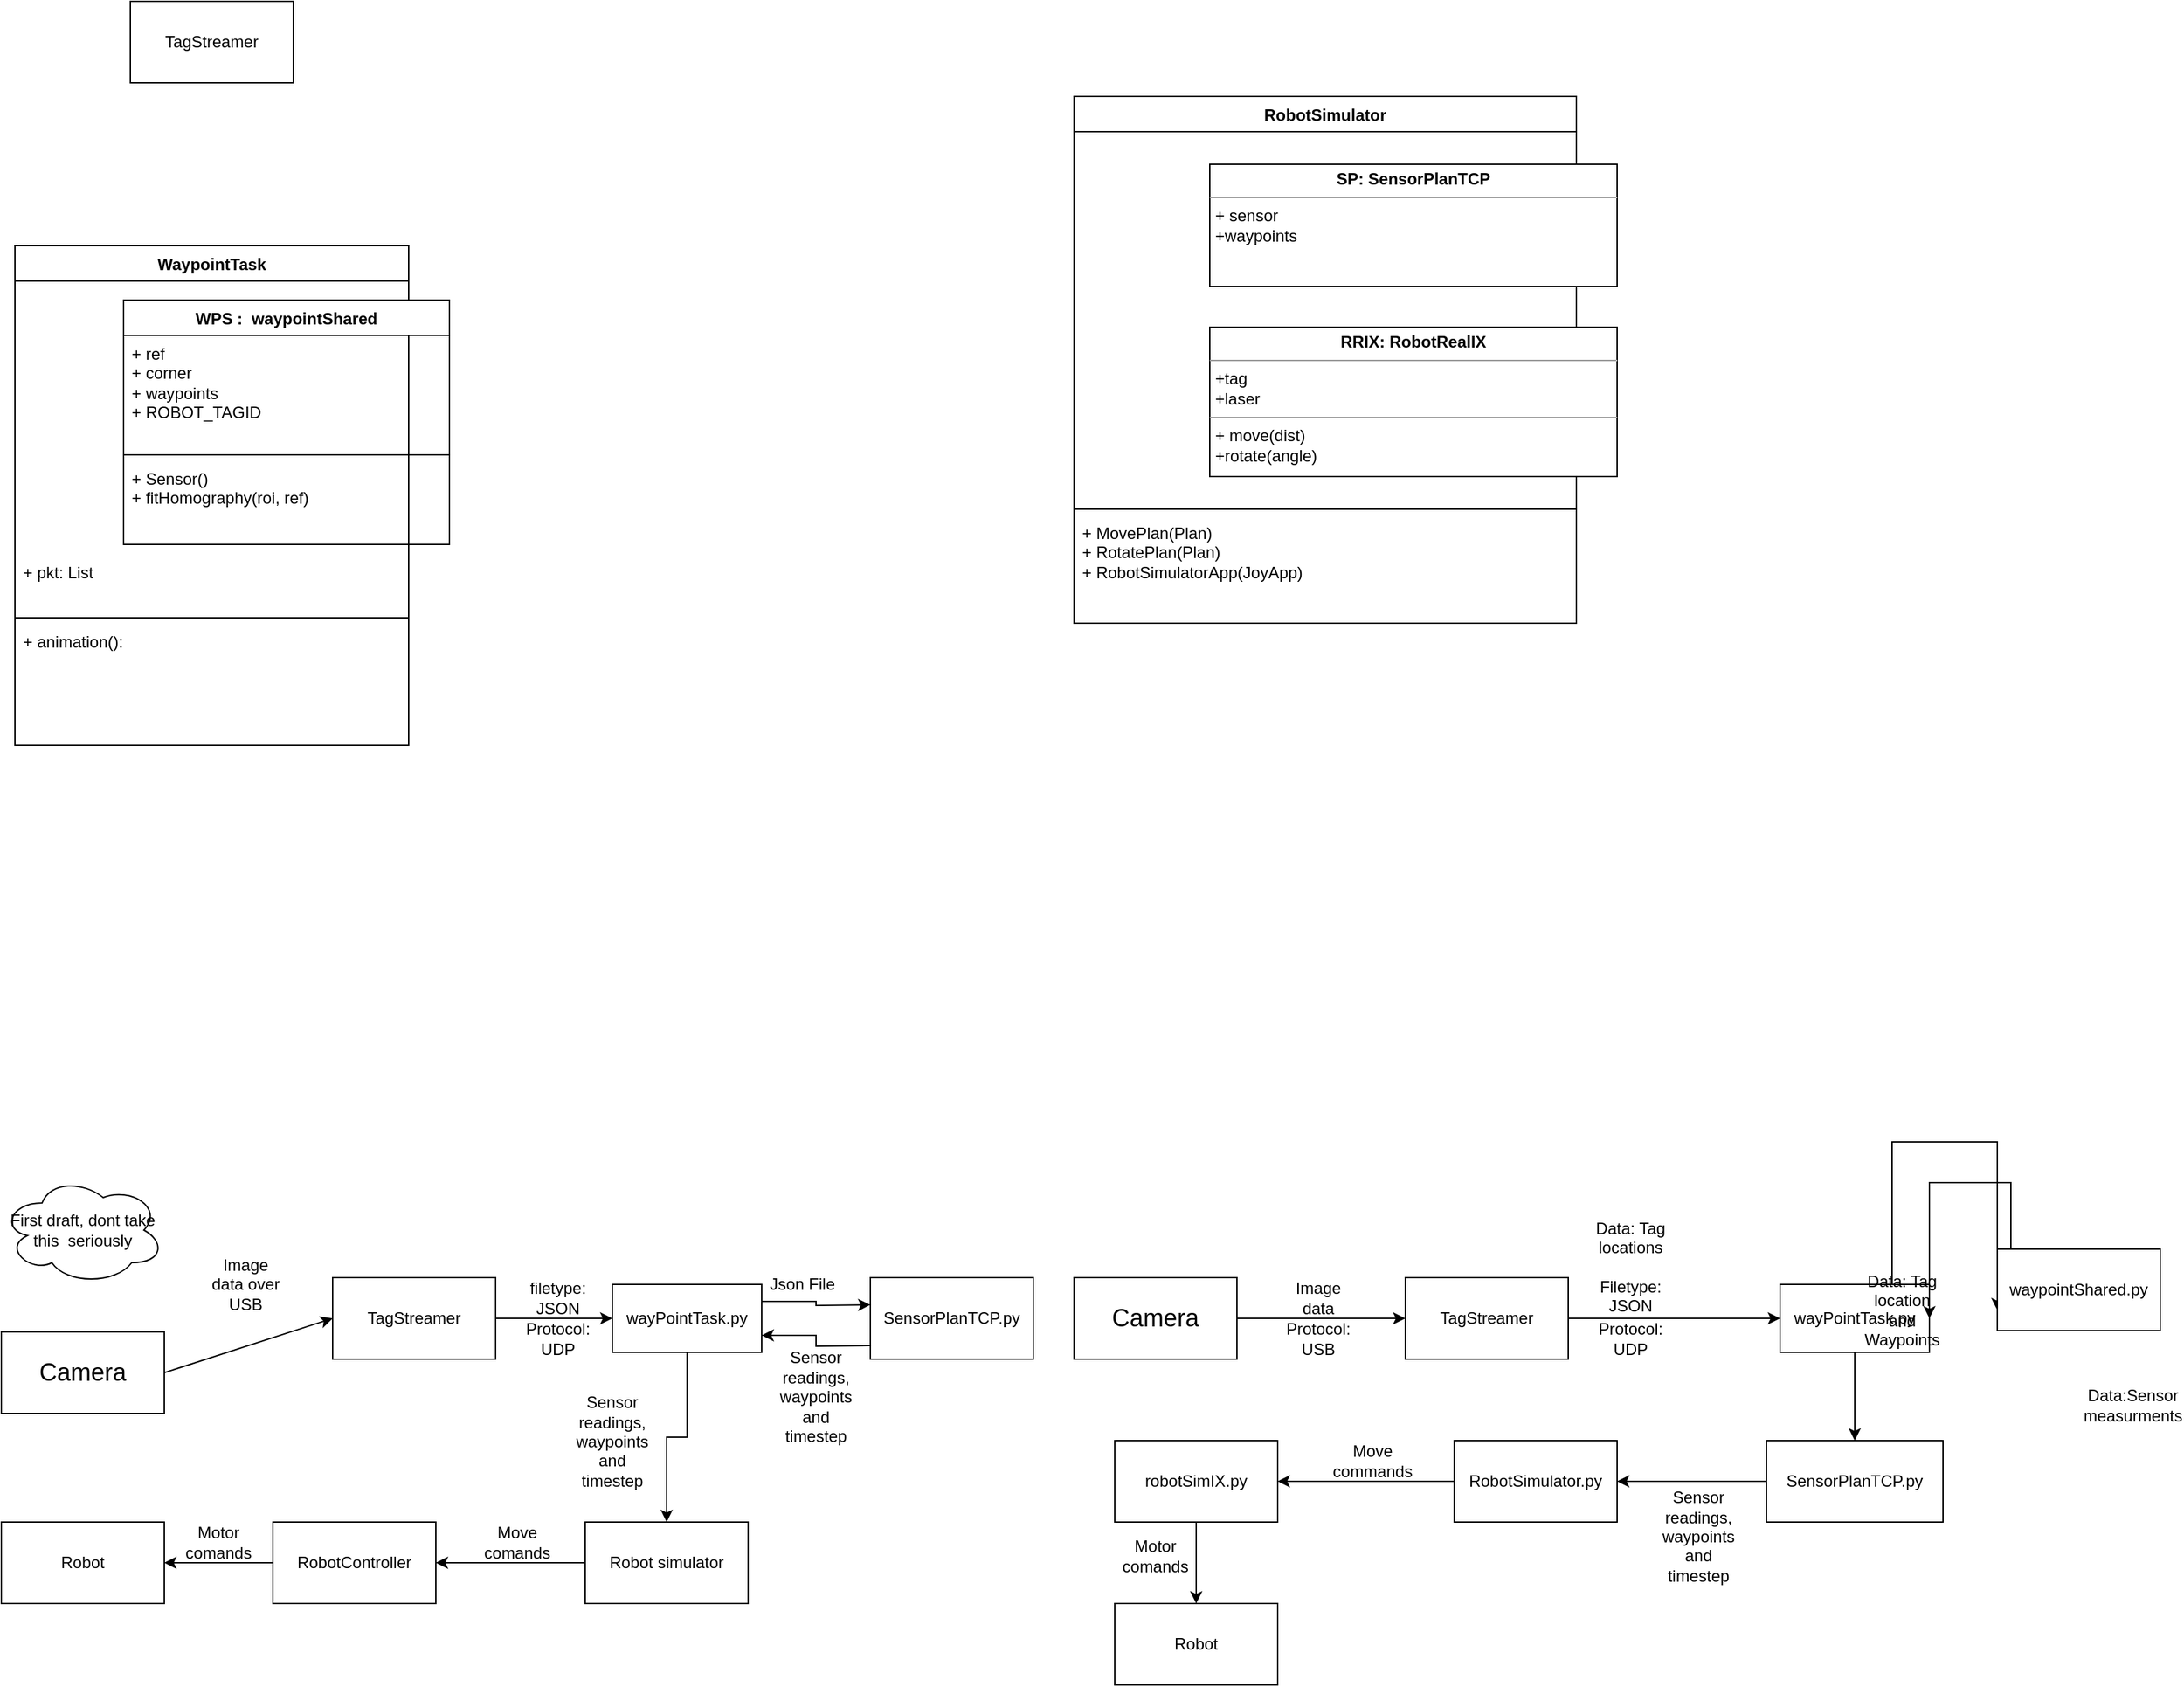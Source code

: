 <mxfile version="21.1.5" type="github">
  <diagram id="C5RBs43oDa-KdzZeNtuy" name="Page-1">
    <mxGraphModel dx="2074" dy="1051" grid="1" gridSize="10" guides="1" tooltips="1" connect="1" arrows="1" fold="1" page="1" pageScale="1" pageWidth="827" pageHeight="1169" math="0" shadow="0">
      <root>
        <mxCell id="WIyWlLk6GJQsqaUBKTNV-0" />
        <mxCell id="WIyWlLk6GJQsqaUBKTNV-1" parent="WIyWlLk6GJQsqaUBKTNV-0" />
        <mxCell id="fE6lvDuynH4iJYTWv04c-0" value="&lt;font style=&quot;font-size: 18px;&quot;&gt;Camera&lt;/font&gt;" style="rounded=0;whiteSpace=wrap;html=1;" parent="WIyWlLk6GJQsqaUBKTNV-1" vertex="1">
          <mxGeometry x="830" y="1060" width="120" height="60" as="geometry" />
        </mxCell>
        <mxCell id="fE6lvDuynH4iJYTWv04c-6" style="edgeStyle=orthogonalEdgeStyle;rounded=0;orthogonalLoop=1;jettySize=auto;html=1;" parent="WIyWlLk6GJQsqaUBKTNV-1" source="fE6lvDuynH4iJYTWv04c-1" target="fE6lvDuynH4iJYTWv04c-5" edge="1">
          <mxGeometry relative="1" as="geometry" />
        </mxCell>
        <mxCell id="fE6lvDuynH4iJYTWv04c-1" value="TagStreamer" style="rounded=0;whiteSpace=wrap;html=1;" parent="WIyWlLk6GJQsqaUBKTNV-1" vertex="1">
          <mxGeometry x="1074" y="1060" width="120" height="60" as="geometry" />
        </mxCell>
        <mxCell id="fE6lvDuynH4iJYTWv04c-2" value="" style="endArrow=classic;html=1;rounded=0;entryX=0;entryY=0.5;entryDx=0;entryDy=0;exitX=1;exitY=0.5;exitDx=0;exitDy=0;" parent="WIyWlLk6GJQsqaUBKTNV-1" source="fE6lvDuynH4iJYTWv04c-0" target="fE6lvDuynH4iJYTWv04c-1" edge="1">
          <mxGeometry width="50" height="50" relative="1" as="geometry">
            <mxPoint x="960" y="1110" as="sourcePoint" />
            <mxPoint x="1010" y="1060" as="targetPoint" />
          </mxGeometry>
        </mxCell>
        <mxCell id="fE6lvDuynH4iJYTWv04c-3" value="Image data" style="text;html=1;strokeColor=none;fillColor=none;align=center;verticalAlign=middle;whiteSpace=wrap;rounded=0;" parent="WIyWlLk6GJQsqaUBKTNV-1" vertex="1">
          <mxGeometry x="980" y="1060" width="60" height="30" as="geometry" />
        </mxCell>
        <mxCell id="fE6lvDuynH4iJYTWv04c-53" style="edgeStyle=orthogonalEdgeStyle;rounded=0;orthogonalLoop=1;jettySize=auto;html=1;exitX=0.75;exitY=0;exitDx=0;exitDy=0;entryX=0;entryY=0.75;entryDx=0;entryDy=0;" parent="WIyWlLk6GJQsqaUBKTNV-1" source="fE6lvDuynH4iJYTWv04c-5" target="fE6lvDuynH4iJYTWv04c-9" edge="1">
          <mxGeometry relative="1" as="geometry">
            <Array as="points">
              <mxPoint x="1433" y="960" />
              <mxPoint x="1510" y="960" />
            </Array>
          </mxGeometry>
        </mxCell>
        <mxCell id="fE6lvDuynH4iJYTWv04c-55" style="edgeStyle=orthogonalEdgeStyle;rounded=0;orthogonalLoop=1;jettySize=auto;html=1;" parent="WIyWlLk6GJQsqaUBKTNV-1" source="fE6lvDuynH4iJYTWv04c-5" target="fE6lvDuynH4iJYTWv04c-52" edge="1">
          <mxGeometry relative="1" as="geometry" />
        </mxCell>
        <mxCell id="fE6lvDuynH4iJYTWv04c-5" value="&lt;div&gt;wayPointTask.py&lt;/div&gt;" style="html=1;whiteSpace=wrap;" parent="WIyWlLk6GJQsqaUBKTNV-1" vertex="1">
          <mxGeometry x="1350" y="1065" width="110" height="50" as="geometry" />
        </mxCell>
        <mxCell id="fE6lvDuynH4iJYTWv04c-7" value="&lt;div&gt;&lt;br&gt;&lt;/div&gt;&lt;div&gt;Data: Tag locations&lt;/div&gt;&lt;div&gt;&lt;br&gt;&lt;/div&gt;&lt;div&gt;Filetype: JSON&lt;br&gt;&lt;/div&gt;" style="text;html=1;strokeColor=none;fillColor=none;align=center;verticalAlign=middle;whiteSpace=wrap;rounded=0;" parent="WIyWlLk6GJQsqaUBKTNV-1" vertex="1">
          <mxGeometry x="1210" y="1010" width="60" height="70" as="geometry" />
        </mxCell>
        <mxCell id="fE6lvDuynH4iJYTWv04c-8" value="Protocol: UDP" style="text;html=1;strokeColor=none;fillColor=none;align=center;verticalAlign=middle;whiteSpace=wrap;rounded=0;" parent="WIyWlLk6GJQsqaUBKTNV-1" vertex="1">
          <mxGeometry x="1210" y="1090" width="60" height="30" as="geometry" />
        </mxCell>
        <mxCell id="fE6lvDuynH4iJYTWv04c-54" style="edgeStyle=orthogonalEdgeStyle;rounded=0;orthogonalLoop=1;jettySize=auto;html=1;entryX=1;entryY=0.5;entryDx=0;entryDy=0;" parent="WIyWlLk6GJQsqaUBKTNV-1" source="fE6lvDuynH4iJYTWv04c-9" target="fE6lvDuynH4iJYTWv04c-5" edge="1">
          <mxGeometry relative="1" as="geometry">
            <Array as="points">
              <mxPoint x="1520" y="990" />
              <mxPoint x="1460" y="990" />
            </Array>
          </mxGeometry>
        </mxCell>
        <mxCell id="fE6lvDuynH4iJYTWv04c-9" value="waypointShared.py" style="rounded=0;whiteSpace=wrap;html=1;" parent="WIyWlLk6GJQsqaUBKTNV-1" vertex="1">
          <mxGeometry x="1510" y="1039" width="120" height="60" as="geometry" />
        </mxCell>
        <mxCell id="fE6lvDuynH4iJYTWv04c-13" value="Data: Tag location and Waypoints" style="text;html=1;strokeColor=none;fillColor=none;align=center;verticalAlign=middle;whiteSpace=wrap;rounded=0;" parent="WIyWlLk6GJQsqaUBKTNV-1" vertex="1">
          <mxGeometry x="1410" y="1069" width="60" height="30" as="geometry" />
        </mxCell>
        <mxCell id="fE6lvDuynH4iJYTWv04c-14" value="Data:Sensor measurments" style="text;html=1;strokeColor=none;fillColor=none;align=center;verticalAlign=middle;whiteSpace=wrap;rounded=0;" parent="WIyWlLk6GJQsqaUBKTNV-1" vertex="1">
          <mxGeometry x="1580" y="1139" width="60" height="30" as="geometry" />
        </mxCell>
        <mxCell id="fE6lvDuynH4iJYTWv04c-24" style="edgeStyle=orthogonalEdgeStyle;rounded=0;orthogonalLoop=1;jettySize=auto;html=1;exitX=0;exitY=0.5;exitDx=0;exitDy=0;entryX=1;entryY=0.5;entryDx=0;entryDy=0;" parent="WIyWlLk6GJQsqaUBKTNV-1" source="fE6lvDuynH4iJYTWv04c-16" target="fE6lvDuynH4iJYTWv04c-19" edge="1">
          <mxGeometry relative="1" as="geometry" />
        </mxCell>
        <mxCell id="fE6lvDuynH4iJYTWv04c-16" value="RobotSimulator.py" style="rounded=0;whiteSpace=wrap;html=1;" parent="WIyWlLk6GJQsqaUBKTNV-1" vertex="1">
          <mxGeometry x="1110" y="1180" width="120" height="60" as="geometry" />
        </mxCell>
        <mxCell id="fE6lvDuynH4iJYTWv04c-18" value="&lt;div&gt;Sensor readings, waypoints and timestep&lt;/div&gt;&lt;div&gt;&lt;br&gt;&lt;br&gt;&lt;/div&gt;" style="text;html=1;strokeColor=none;fillColor=none;align=center;verticalAlign=middle;whiteSpace=wrap;rounded=0;" parent="WIyWlLk6GJQsqaUBKTNV-1" vertex="1">
          <mxGeometry x="1260" y="1250" width="60" height="30" as="geometry" />
        </mxCell>
        <mxCell id="fE6lvDuynH4iJYTWv04c-61" style="edgeStyle=orthogonalEdgeStyle;rounded=0;orthogonalLoop=1;jettySize=auto;html=1;exitX=0.5;exitY=1;exitDx=0;exitDy=0;" parent="WIyWlLk6GJQsqaUBKTNV-1" source="fE6lvDuynH4iJYTWv04c-19" target="fE6lvDuynH4iJYTWv04c-21" edge="1">
          <mxGeometry relative="1" as="geometry" />
        </mxCell>
        <mxCell id="fE6lvDuynH4iJYTWv04c-19" value="robotSimIX.py" style="rounded=0;whiteSpace=wrap;html=1;" parent="WIyWlLk6GJQsqaUBKTNV-1" vertex="1">
          <mxGeometry x="860" y="1180" width="120" height="60" as="geometry" />
        </mxCell>
        <mxCell id="fE6lvDuynH4iJYTWv04c-21" value="Robot" style="rounded=0;whiteSpace=wrap;html=1;" parent="WIyWlLk6GJQsqaUBKTNV-1" vertex="1">
          <mxGeometry x="860" y="1300" width="120" height="60" as="geometry" />
        </mxCell>
        <mxCell id="fE6lvDuynH4iJYTWv04c-26" value="Move commands" style="text;html=1;strokeColor=none;fillColor=none;align=center;verticalAlign=middle;whiteSpace=wrap;rounded=0;" parent="WIyWlLk6GJQsqaUBKTNV-1" vertex="1">
          <mxGeometry x="1020" y="1180" width="60" height="30" as="geometry" />
        </mxCell>
        <mxCell id="fE6lvDuynH4iJYTWv04c-27" value="Motor comands" style="text;html=1;strokeColor=none;fillColor=none;align=center;verticalAlign=middle;whiteSpace=wrap;rounded=0;" parent="WIyWlLk6GJQsqaUBKTNV-1" vertex="1">
          <mxGeometry x="860" y="1250" width="60" height="30" as="geometry" />
        </mxCell>
        <mxCell id="fE6lvDuynH4iJYTWv04c-28" value="&lt;font style=&quot;font-size: 18px;&quot;&gt;Camera&lt;/font&gt;" style="rounded=0;whiteSpace=wrap;html=1;" parent="WIyWlLk6GJQsqaUBKTNV-1" vertex="1">
          <mxGeometry x="40" y="1100" width="120" height="60" as="geometry" />
        </mxCell>
        <mxCell id="fE6lvDuynH4iJYTWv04c-29" style="edgeStyle=orthogonalEdgeStyle;rounded=0;orthogonalLoop=1;jettySize=auto;html=1;" parent="WIyWlLk6GJQsqaUBKTNV-1" source="fE6lvDuynH4iJYTWv04c-30" target="fE6lvDuynH4iJYTWv04c-35" edge="1">
          <mxGeometry relative="1" as="geometry" />
        </mxCell>
        <mxCell id="fE6lvDuynH4iJYTWv04c-30" value="TagStreamer" style="rounded=0;whiteSpace=wrap;html=1;" parent="WIyWlLk6GJQsqaUBKTNV-1" vertex="1">
          <mxGeometry x="284" y="1060" width="120" height="60" as="geometry" />
        </mxCell>
        <mxCell id="fE6lvDuynH4iJYTWv04c-31" value="" style="endArrow=classic;html=1;rounded=0;entryX=0;entryY=0.5;entryDx=0;entryDy=0;exitX=1;exitY=0.5;exitDx=0;exitDy=0;" parent="WIyWlLk6GJQsqaUBKTNV-1" source="fE6lvDuynH4iJYTWv04c-28" target="fE6lvDuynH4iJYTWv04c-30" edge="1">
          <mxGeometry width="50" height="50" relative="1" as="geometry">
            <mxPoint x="170" y="1110" as="sourcePoint" />
            <mxPoint x="220" y="1060" as="targetPoint" />
          </mxGeometry>
        </mxCell>
        <mxCell id="fE6lvDuynH4iJYTWv04c-32" value="Image data over USB" style="text;html=1;strokeColor=none;fillColor=none;align=center;verticalAlign=middle;whiteSpace=wrap;rounded=0;" parent="WIyWlLk6GJQsqaUBKTNV-1" vertex="1">
          <mxGeometry x="190" y="1050" width="60" height="30" as="geometry" />
        </mxCell>
        <mxCell id="fE6lvDuynH4iJYTWv04c-33" style="edgeStyle=orthogonalEdgeStyle;rounded=0;orthogonalLoop=1;jettySize=auto;html=1;exitX=1;exitY=0.25;exitDx=0;exitDy=0;entryX=0;entryY=0.25;entryDx=0;entryDy=0;" parent="WIyWlLk6GJQsqaUBKTNV-1" source="fE6lvDuynH4iJYTWv04c-35" edge="1">
          <mxGeometry relative="1" as="geometry">
            <mxPoint x="680" y="1080" as="targetPoint" />
          </mxGeometry>
        </mxCell>
        <mxCell id="fE6lvDuynH4iJYTWv04c-34" style="edgeStyle=orthogonalEdgeStyle;rounded=0;orthogonalLoop=1;jettySize=auto;html=1;entryX=0.5;entryY=0;entryDx=0;entryDy=0;" parent="WIyWlLk6GJQsqaUBKTNV-1" source="fE6lvDuynH4iJYTWv04c-35" target="fE6lvDuynH4iJYTWv04c-43" edge="1">
          <mxGeometry relative="1" as="geometry" />
        </mxCell>
        <mxCell id="fE6lvDuynH4iJYTWv04c-35" value="&lt;div&gt;wayPointTask.py&lt;/div&gt;" style="html=1;whiteSpace=wrap;" parent="WIyWlLk6GJQsqaUBKTNV-1" vertex="1">
          <mxGeometry x="490" y="1065" width="110" height="50" as="geometry" />
        </mxCell>
        <mxCell id="fE6lvDuynH4iJYTWv04c-36" value="filetype: JSON" style="text;html=1;strokeColor=none;fillColor=none;align=center;verticalAlign=middle;whiteSpace=wrap;rounded=0;" parent="WIyWlLk6GJQsqaUBKTNV-1" vertex="1">
          <mxGeometry x="420" y="1060" width="60" height="30" as="geometry" />
        </mxCell>
        <mxCell id="fE6lvDuynH4iJYTWv04c-37" value="Protocol: UDP" style="text;html=1;strokeColor=none;fillColor=none;align=center;verticalAlign=middle;whiteSpace=wrap;rounded=0;" parent="WIyWlLk6GJQsqaUBKTNV-1" vertex="1">
          <mxGeometry x="420" y="1090" width="60" height="30" as="geometry" />
        </mxCell>
        <mxCell id="fE6lvDuynH4iJYTWv04c-38" style="edgeStyle=orthogonalEdgeStyle;rounded=0;orthogonalLoop=1;jettySize=auto;html=1;exitX=0;exitY=0.75;exitDx=0;exitDy=0;entryX=1;entryY=0.75;entryDx=0;entryDy=0;" parent="WIyWlLk6GJQsqaUBKTNV-1" target="fE6lvDuynH4iJYTWv04c-35" edge="1">
          <mxGeometry relative="1" as="geometry">
            <mxPoint x="680" y="1110" as="sourcePoint" />
          </mxGeometry>
        </mxCell>
        <mxCell id="fE6lvDuynH4iJYTWv04c-39" value="SensorPlanTCP.py" style="rounded=0;whiteSpace=wrap;html=1;" parent="WIyWlLk6GJQsqaUBKTNV-1" vertex="1">
          <mxGeometry x="680" y="1060" width="120" height="60" as="geometry" />
        </mxCell>
        <mxCell id="fE6lvDuynH4iJYTWv04c-40" value="Json File" style="text;html=1;strokeColor=none;fillColor=none;align=center;verticalAlign=middle;whiteSpace=wrap;rounded=0;" parent="WIyWlLk6GJQsqaUBKTNV-1" vertex="1">
          <mxGeometry x="600" y="1050" width="60" height="30" as="geometry" />
        </mxCell>
        <mxCell id="fE6lvDuynH4iJYTWv04c-41" value="&lt;div&gt;Sensor readings, waypoints and timestep&lt;/div&gt;&lt;div&gt;&lt;br&gt;&lt;/div&gt;" style="text;html=1;strokeColor=none;fillColor=none;align=center;verticalAlign=middle;whiteSpace=wrap;rounded=0;" parent="WIyWlLk6GJQsqaUBKTNV-1" vertex="1">
          <mxGeometry x="610" y="1140" width="60" height="30" as="geometry" />
        </mxCell>
        <mxCell id="fE6lvDuynH4iJYTWv04c-42" style="edgeStyle=orthogonalEdgeStyle;rounded=0;orthogonalLoop=1;jettySize=auto;html=1;exitX=0;exitY=0.5;exitDx=0;exitDy=0;entryX=1;entryY=0.5;entryDx=0;entryDy=0;" parent="WIyWlLk6GJQsqaUBKTNV-1" source="fE6lvDuynH4iJYTWv04c-43" target="fE6lvDuynH4iJYTWv04c-46" edge="1">
          <mxGeometry relative="1" as="geometry" />
        </mxCell>
        <mxCell id="fE6lvDuynH4iJYTWv04c-43" value="Robot simulator" style="rounded=0;whiteSpace=wrap;html=1;" parent="WIyWlLk6GJQsqaUBKTNV-1" vertex="1">
          <mxGeometry x="470" y="1240" width="120" height="60" as="geometry" />
        </mxCell>
        <mxCell id="fE6lvDuynH4iJYTWv04c-44" value="&lt;div&gt;Sensor readings, waypoints and timestep&lt;/div&gt;&lt;div&gt;&lt;br&gt;&lt;br&gt;&lt;/div&gt;" style="text;html=1;strokeColor=none;fillColor=none;align=center;verticalAlign=middle;whiteSpace=wrap;rounded=0;" parent="WIyWlLk6GJQsqaUBKTNV-1" vertex="1">
          <mxGeometry x="460" y="1180" width="60" height="30" as="geometry" />
        </mxCell>
        <mxCell id="fE6lvDuynH4iJYTWv04c-45" style="edgeStyle=orthogonalEdgeStyle;rounded=0;orthogonalLoop=1;jettySize=auto;html=1;entryX=1;entryY=0.5;entryDx=0;entryDy=0;" parent="WIyWlLk6GJQsqaUBKTNV-1" source="fE6lvDuynH4iJYTWv04c-46" target="fE6lvDuynH4iJYTWv04c-47" edge="1">
          <mxGeometry relative="1" as="geometry" />
        </mxCell>
        <mxCell id="fE6lvDuynH4iJYTWv04c-46" value="RobotController" style="rounded=0;whiteSpace=wrap;html=1;" parent="WIyWlLk6GJQsqaUBKTNV-1" vertex="1">
          <mxGeometry x="240" y="1240" width="120" height="60" as="geometry" />
        </mxCell>
        <mxCell id="fE6lvDuynH4iJYTWv04c-47" value="Robot" style="rounded=0;whiteSpace=wrap;html=1;" parent="WIyWlLk6GJQsqaUBKTNV-1" vertex="1">
          <mxGeometry x="40" y="1240" width="120" height="60" as="geometry" />
        </mxCell>
        <mxCell id="fE6lvDuynH4iJYTWv04c-48" value="Move comands" style="text;html=1;strokeColor=none;fillColor=none;align=center;verticalAlign=middle;whiteSpace=wrap;rounded=0;" parent="WIyWlLk6GJQsqaUBKTNV-1" vertex="1">
          <mxGeometry x="390" y="1240" width="60" height="30" as="geometry" />
        </mxCell>
        <mxCell id="fE6lvDuynH4iJYTWv04c-49" value="Motor comands" style="text;html=1;strokeColor=none;fillColor=none;align=center;verticalAlign=middle;whiteSpace=wrap;rounded=0;" parent="WIyWlLk6GJQsqaUBKTNV-1" vertex="1">
          <mxGeometry x="170" y="1240" width="60" height="30" as="geometry" />
        </mxCell>
        <mxCell id="fE6lvDuynH4iJYTWv04c-50" value="First draft, dont take this&amp;nbsp; seriously" style="ellipse;shape=cloud;whiteSpace=wrap;html=1;" parent="WIyWlLk6GJQsqaUBKTNV-1" vertex="1">
          <mxGeometry x="40" y="985" width="120" height="80" as="geometry" />
        </mxCell>
        <mxCell id="fE6lvDuynH4iJYTWv04c-51" value="Protocol: USB" style="text;html=1;strokeColor=none;fillColor=none;align=center;verticalAlign=middle;whiteSpace=wrap;rounded=0;" parent="WIyWlLk6GJQsqaUBKTNV-1" vertex="1">
          <mxGeometry x="980" y="1090" width="60" height="30" as="geometry" />
        </mxCell>
        <mxCell id="fE6lvDuynH4iJYTWv04c-57" style="edgeStyle=orthogonalEdgeStyle;rounded=0;orthogonalLoop=1;jettySize=auto;html=1;exitX=0;exitY=0.5;exitDx=0;exitDy=0;entryX=1;entryY=0.5;entryDx=0;entryDy=0;" parent="WIyWlLk6GJQsqaUBKTNV-1" source="fE6lvDuynH4iJYTWv04c-52" target="fE6lvDuynH4iJYTWv04c-16" edge="1">
          <mxGeometry relative="1" as="geometry" />
        </mxCell>
        <mxCell id="fE6lvDuynH4iJYTWv04c-52" value="SensorPlanTCP.py" style="rounded=0;whiteSpace=wrap;html=1;" parent="WIyWlLk6GJQsqaUBKTNV-1" vertex="1">
          <mxGeometry x="1340" y="1180" width="130" height="60" as="geometry" />
        </mxCell>
        <mxCell id="kNLMg8I_NjW5CCPZ23QW-0" value="TagStreamer" style="rounded=0;whiteSpace=wrap;html=1;" vertex="1" parent="WIyWlLk6GJQsqaUBKTNV-1">
          <mxGeometry x="135" y="120" width="120" height="60" as="geometry" />
        </mxCell>
        <mxCell id="kNLMg8I_NjW5CCPZ23QW-1" value="WaypointTask" style="swimlane;fontStyle=1;align=center;verticalAlign=top;childLayout=stackLayout;horizontal=1;startSize=26;horizontalStack=0;resizeParent=1;resizeParentMax=0;resizeLast=0;collapsible=1;marginBottom=0;whiteSpace=wrap;html=1;" vertex="1" parent="WIyWlLk6GJQsqaUBKTNV-1">
          <mxGeometry x="50" y="300" width="290" height="368" as="geometry">
            <mxRectangle x="80" y="240" width="120" height="30" as="alternateBounds" />
          </mxGeometry>
        </mxCell>
        <mxCell id="kNLMg8I_NjW5CCPZ23QW-2" value="&lt;br&gt;&lt;br&gt;&lt;br&gt;&lt;br&gt;&lt;br&gt;&lt;br&gt;&lt;br&gt;&lt;br&gt;&lt;br&gt;&lt;br&gt;&lt;br&gt;&lt;br&gt;&lt;br&gt;&lt;br&gt;+ pkt: List&lt;br&gt;" style="text;strokeColor=none;fillColor=none;align=left;verticalAlign=top;spacingLeft=4;spacingRight=4;overflow=hidden;rotatable=0;points=[[0,0.5],[1,0.5]];portConstraint=eastwest;whiteSpace=wrap;html=1;" vertex="1" parent="kNLMg8I_NjW5CCPZ23QW-1">
          <mxGeometry y="26" width="290" height="244" as="geometry" />
        </mxCell>
        <mxCell id="kNLMg8I_NjW5CCPZ23QW-3" value="" style="line;strokeWidth=1;fillColor=none;align=left;verticalAlign=middle;spacingTop=-1;spacingLeft=3;spacingRight=3;rotatable=0;labelPosition=right;points=[];portConstraint=eastwest;strokeColor=inherit;" vertex="1" parent="kNLMg8I_NjW5CCPZ23QW-1">
          <mxGeometry y="270" width="290" height="8" as="geometry" />
        </mxCell>
        <mxCell id="kNLMg8I_NjW5CCPZ23QW-4" value="+ animation():&amp;nbsp;" style="text;strokeColor=none;fillColor=none;align=left;verticalAlign=top;spacingLeft=4;spacingRight=4;overflow=hidden;rotatable=0;points=[[0,0.5],[1,0.5]];portConstraint=eastwest;whiteSpace=wrap;html=1;" vertex="1" parent="kNLMg8I_NjW5CCPZ23QW-1">
          <mxGeometry y="278" width="290" height="90" as="geometry" />
        </mxCell>
        <mxCell id="kNLMg8I_NjW5CCPZ23QW-14" value="WPS :&amp;nbsp; waypointShared" style="swimlane;fontStyle=1;align=center;verticalAlign=top;childLayout=stackLayout;horizontal=1;startSize=26;horizontalStack=0;resizeParent=1;resizeParentMax=0;resizeLast=0;collapsible=1;marginBottom=0;whiteSpace=wrap;html=1;" vertex="1" parent="WIyWlLk6GJQsqaUBKTNV-1">
          <mxGeometry x="130" y="340" width="240" height="180" as="geometry">
            <mxRectangle y="26" width="290" height="30" as="alternateBounds" />
          </mxGeometry>
        </mxCell>
        <mxCell id="kNLMg8I_NjW5CCPZ23QW-15" value="+ ref&lt;br&gt;+ corner&lt;br&gt;+ waypoints&lt;br&gt;+ ROBOT_TAGID" style="text;strokeColor=none;fillColor=none;align=left;verticalAlign=top;spacingLeft=4;spacingRight=4;overflow=hidden;rotatable=0;points=[[0,0.5],[1,0.5]];portConstraint=eastwest;whiteSpace=wrap;html=1;" vertex="1" parent="kNLMg8I_NjW5CCPZ23QW-14">
          <mxGeometry y="26" width="240" height="84" as="geometry" />
        </mxCell>
        <mxCell id="kNLMg8I_NjW5CCPZ23QW-16" value="" style="line;strokeWidth=1;fillColor=none;align=left;verticalAlign=middle;spacingTop=-1;spacingLeft=3;spacingRight=3;rotatable=0;labelPosition=right;points=[];portConstraint=eastwest;strokeColor=inherit;" vertex="1" parent="kNLMg8I_NjW5CCPZ23QW-14">
          <mxGeometry y="110" width="240" height="8" as="geometry" />
        </mxCell>
        <mxCell id="kNLMg8I_NjW5CCPZ23QW-17" value="+ Sensor()&lt;br&gt;+ fitHomography(roi, ref)&amp;nbsp;" style="text;strokeColor=none;fillColor=none;align=left;verticalAlign=top;spacingLeft=4;spacingRight=4;overflow=hidden;rotatable=0;points=[[0,0.5],[1,0.5]];portConstraint=eastwest;whiteSpace=wrap;html=1;" vertex="1" parent="kNLMg8I_NjW5CCPZ23QW-14">
          <mxGeometry y="118" width="240" height="62" as="geometry" />
        </mxCell>
        <mxCell id="kNLMg8I_NjW5CCPZ23QW-32" value="RobotSimulator" style="swimlane;fontStyle=1;align=center;verticalAlign=top;childLayout=stackLayout;horizontal=1;startSize=26;horizontalStack=0;resizeParent=1;resizeParentMax=0;resizeLast=0;collapsible=1;marginBottom=0;whiteSpace=wrap;html=1;" vertex="1" parent="WIyWlLk6GJQsqaUBKTNV-1">
          <mxGeometry x="830" y="190" width="370" height="388" as="geometry" />
        </mxCell>
        <mxCell id="kNLMg8I_NjW5CCPZ23QW-33" value="&lt;br&gt;&lt;br&gt;&lt;br&gt;&lt;br&gt;&lt;br&gt;&lt;br&gt;&lt;br&gt;&lt;br&gt;&lt;br&gt;&lt;br&gt;&lt;br&gt;&lt;br&gt;&lt;br&gt;&lt;br&gt;" style="text;strokeColor=none;fillColor=none;align=left;verticalAlign=top;spacingLeft=4;spacingRight=4;overflow=hidden;rotatable=0;points=[[0,0.5],[1,0.5]];portConstraint=eastwest;whiteSpace=wrap;html=1;" vertex="1" parent="kNLMg8I_NjW5CCPZ23QW-32">
          <mxGeometry y="26" width="370" height="274" as="geometry" />
        </mxCell>
        <mxCell id="kNLMg8I_NjW5CCPZ23QW-34" value="" style="line;strokeWidth=1;fillColor=none;align=left;verticalAlign=middle;spacingTop=-1;spacingLeft=3;spacingRight=3;rotatable=0;labelPosition=right;points=[];portConstraint=eastwest;strokeColor=inherit;" vertex="1" parent="kNLMg8I_NjW5CCPZ23QW-32">
          <mxGeometry y="300" width="370" height="8" as="geometry" />
        </mxCell>
        <mxCell id="kNLMg8I_NjW5CCPZ23QW-35" value="+ MovePlan(Plan)&lt;br&gt;+ RotatePlan(Plan)&lt;br&gt;+ RobotSimulatorApp(JoyApp)" style="text;strokeColor=none;fillColor=none;align=left;verticalAlign=top;spacingLeft=4;spacingRight=4;overflow=hidden;rotatable=0;points=[[0,0.5],[1,0.5]];portConstraint=eastwest;whiteSpace=wrap;html=1;" vertex="1" parent="kNLMg8I_NjW5CCPZ23QW-32">
          <mxGeometry y="308" width="370" height="80" as="geometry" />
        </mxCell>
        <mxCell id="kNLMg8I_NjW5CCPZ23QW-37" value="&lt;p style=&quot;margin:0px;margin-top:4px;text-align:center;&quot;&gt;&lt;b&gt;SP: SensorPlanTCP&lt;/b&gt;&lt;/p&gt;&lt;hr size=&quot;1&quot;&gt;&lt;p style=&quot;margin:0px;margin-left:4px;&quot;&gt;+ sensor&lt;/p&gt;&lt;p style=&quot;margin:0px;margin-left:4px;&quot;&gt;+waypoints&lt;/p&gt;" style="verticalAlign=top;align=left;overflow=fill;fontSize=12;fontFamily=Helvetica;html=1;whiteSpace=wrap;" vertex="1" parent="WIyWlLk6GJQsqaUBKTNV-1">
          <mxGeometry x="930" y="240" width="300" height="90" as="geometry" />
        </mxCell>
        <mxCell id="kNLMg8I_NjW5CCPZ23QW-40" value="&lt;p style=&quot;margin:0px;margin-top:4px;text-align:center;&quot;&gt;&lt;b&gt;RRIX: RobotRealIX&lt;/b&gt;&lt;/p&gt;&lt;hr size=&quot;1&quot;&gt;&lt;p style=&quot;margin:0px;margin-left:4px;&quot;&gt;+tag&lt;/p&gt;&lt;p style=&quot;margin:0px;margin-left:4px;&quot;&gt;+laser&lt;/p&gt;&lt;hr size=&quot;1&quot;&gt;&lt;p style=&quot;margin:0px;margin-left:4px;&quot;&gt;+ move(dist)&lt;/p&gt;&lt;p style=&quot;margin:0px;margin-left:4px;&quot;&gt;+rotate(angle)&lt;/p&gt;" style="verticalAlign=top;align=left;overflow=fill;fontSize=12;fontFamily=Helvetica;html=1;whiteSpace=wrap;" vertex="1" parent="WIyWlLk6GJQsqaUBKTNV-1">
          <mxGeometry x="930" y="360" width="300" height="110" as="geometry" />
        </mxCell>
      </root>
    </mxGraphModel>
  </diagram>
</mxfile>
